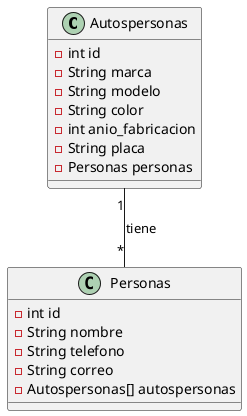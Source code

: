 @startuml Autospersonas

class Autospersonas{
    - int id
    - String marca
    - String modelo
    - String color
    - int anio_fabricacion
    - String placa
    - Personas personas
}

class Personas{
    - int id
    - String nombre
    - String telefono
    - String correo
    - Autospersonas[] autospersonas
}

Autospersonas "1" -- "*" Personas : tiene
@enduml
